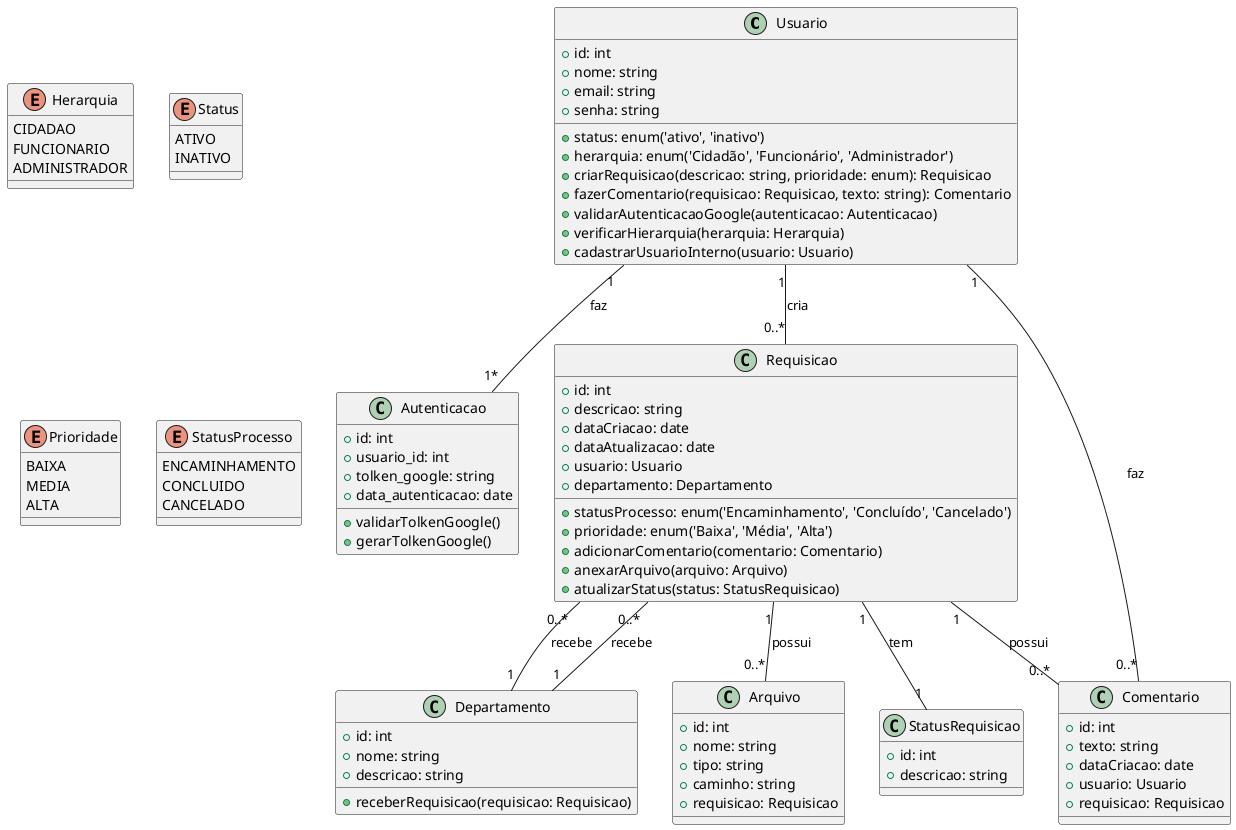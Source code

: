 @startuml

' Definindo as classes principais
class Usuario {
  +id: int
  +nome: string
  +email: string
  +senha: string
  +status: enum('ativo', 'inativo')
  +herarquia: enum('Cidadão', 'Funcionário', 'Administrador')
  +criarRequisicao(descricao: string, prioridade: enum): Requisicao
  +fazerComentario(requisicao: Requisicao, texto: string): Comentario
  +validarAutenticacaoGoogle(autenticacao: Autenticacao)
  +verificarHierarquia(herarquia: Herarquia)
  +cadastrarUsuarioInterno(usuario: Usuario)

}

class Autenticacao {
    +id: int
    +usuario_id: int
    +tolken_google: string
    +data_autenticacao: date
    +validarTolkenGoogle()
    +gerarTolkenGoogle()
}

class Requisicao {
  +id: int
  +descricao: string
  +dataCriacao: date
  +dataAtualizacao: date
  +usuario: Usuario
  +departamento: Departamento
  +statusProcesso: enum('Encaminhamento', 'Concluído', 'Cancelado')
  +prioridade: enum('Baixa', 'Média', 'Alta')
  +adicionarComentario(comentario: Comentario)
  +anexarArquivo(arquivo: Arquivo)
  +atualizarStatus(status: StatusRequisicao)
}

class Departamento {
  +id: int
  +nome: string
  +descricao: string
  +receberRequisicao(requisicao: Requisicao)
}

class Comentario {
  +id: int
  +texto: string
  +dataCriacao: date
  +usuario: Usuario
  +requisicao: Requisicao
}

class Arquivo {
  +id: int
  +nome: string
  +tipo: string
  +caminho: string
  +requisicao: Requisicao
}

class StatusRequisicao {
  +id: int
  +descricao: string
}

' Enum
enum Herarquia {
    CIDADAO
    FUNCIONARIO
    ADMINISTRADOR
}

enum Status {
    ATIVO
    INATIVO
}

enum Prioridade {
    BAIXA
    MEDIA
    ALTA
}

enum StatusProcesso {
    ENCAMINHAMENTO
    CONCLUIDO
    CANCELADO
}

' Definindo as relações
Usuario "1" -- "0..*" Requisicao : cria
Usuario "1" -- "0..*" Comentario : faz
Usuario "1" -- "1*" Autenticacao : faz
Requisicao "1" -- "0..*" Comentario : possui
Requisicao "1" -- "0..*" Arquivo : possui
Requisicao "1" -- "1" StatusRequisicao : tem
Requisicao "0..*" -- "1" Departamento : recebe
Departamento "1" -- "0..*" Requisicao : recebe

@enduml
